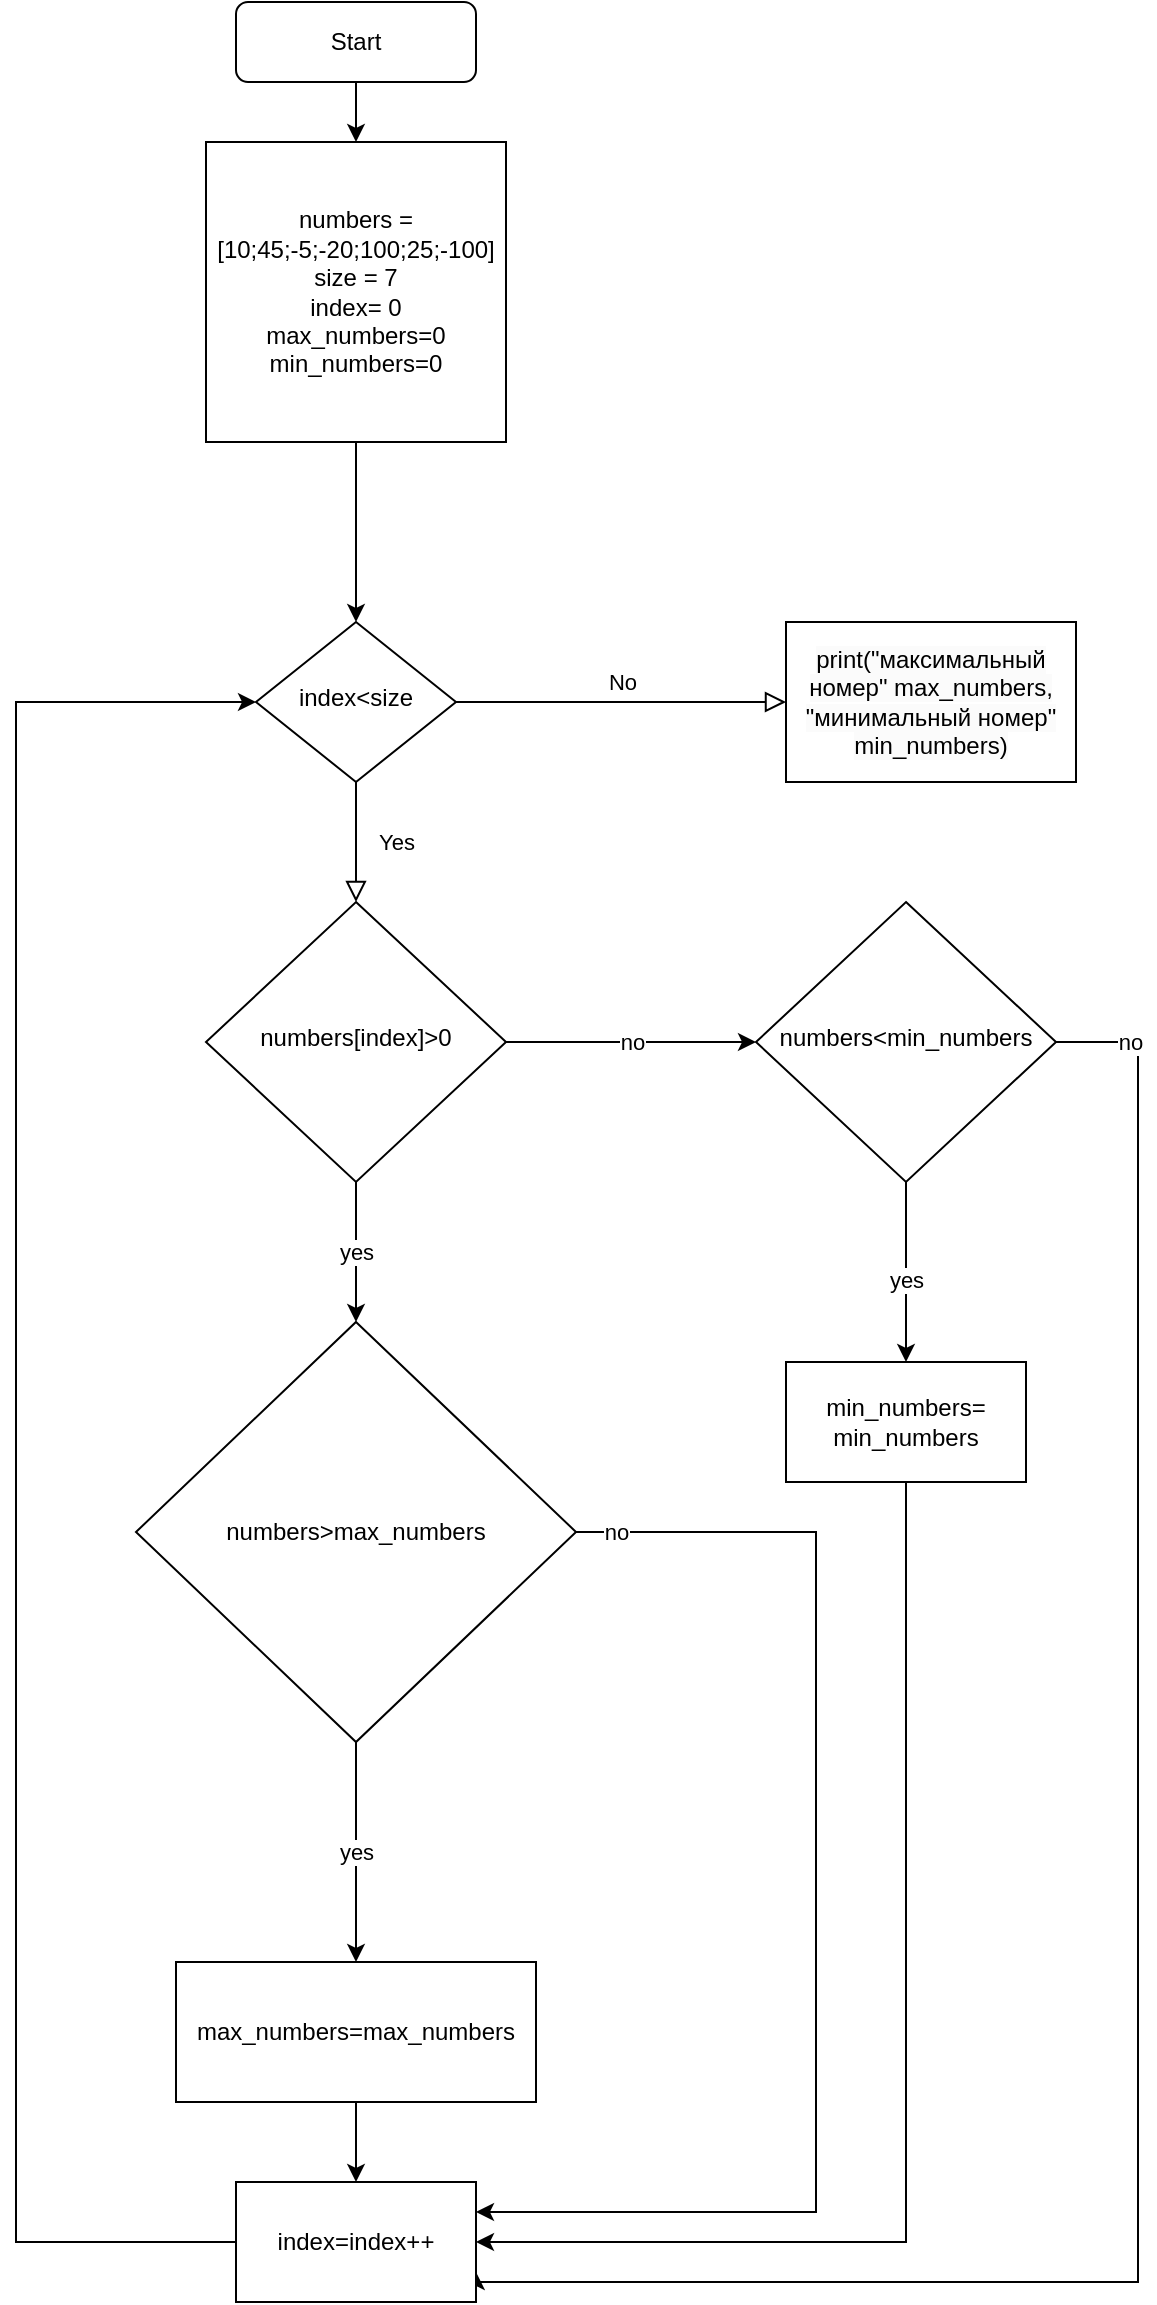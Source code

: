 <mxfile version="22.1.16" type="device">
  <diagram id="C5RBs43oDa-KdzZeNtuy" name="Page-1">
    <mxGraphModel dx="2291" dy="1278" grid="1" gridSize="10" guides="0" tooltips="1" connect="1" arrows="1" fold="1" page="1" pageScale="1" pageWidth="827" pageHeight="1169" math="0" shadow="0">
      <root>
        <mxCell id="WIyWlLk6GJQsqaUBKTNV-0" />
        <mxCell id="WIyWlLk6GJQsqaUBKTNV-1" parent="WIyWlLk6GJQsqaUBKTNV-0" />
        <mxCell id="KvFl0jlDUfqxlcIEJBil-1" style="edgeStyle=orthogonalEdgeStyle;rounded=0;orthogonalLoop=1;jettySize=auto;html=1;" edge="1" parent="WIyWlLk6GJQsqaUBKTNV-1" source="WIyWlLk6GJQsqaUBKTNV-3" target="KvFl0jlDUfqxlcIEJBil-0">
          <mxGeometry relative="1" as="geometry" />
        </mxCell>
        <mxCell id="WIyWlLk6GJQsqaUBKTNV-3" value="Start" style="rounded=1;whiteSpace=wrap;html=1;fontSize=12;glass=0;strokeWidth=1;shadow=0;" parent="WIyWlLk6GJQsqaUBKTNV-1" vertex="1">
          <mxGeometry x="160" width="120" height="40" as="geometry" />
        </mxCell>
        <mxCell id="WIyWlLk6GJQsqaUBKTNV-4" value="Yes" style="rounded=0;html=1;jettySize=auto;orthogonalLoop=1;fontSize=11;endArrow=block;endFill=0;endSize=8;strokeWidth=1;shadow=0;labelBackgroundColor=none;edgeStyle=orthogonalEdgeStyle;" parent="WIyWlLk6GJQsqaUBKTNV-1" source="WIyWlLk6GJQsqaUBKTNV-6" target="WIyWlLk6GJQsqaUBKTNV-10" edge="1">
          <mxGeometry y="20" relative="1" as="geometry">
            <mxPoint as="offset" />
          </mxGeometry>
        </mxCell>
        <mxCell id="WIyWlLk6GJQsqaUBKTNV-5" value="No" style="edgeStyle=orthogonalEdgeStyle;rounded=0;html=1;jettySize=auto;orthogonalLoop=1;fontSize=11;endArrow=block;endFill=0;endSize=8;strokeWidth=1;shadow=0;labelBackgroundColor=none;entryX=0;entryY=0.5;entryDx=0;entryDy=0;" parent="WIyWlLk6GJQsqaUBKTNV-1" source="WIyWlLk6GJQsqaUBKTNV-6" target="KvFl0jlDUfqxlcIEJBil-15" edge="1">
          <mxGeometry y="10" relative="1" as="geometry">
            <mxPoint as="offset" />
            <mxPoint x="431.53" y="351.52" as="targetPoint" />
          </mxGeometry>
        </mxCell>
        <mxCell id="WIyWlLk6GJQsqaUBKTNV-6" value="index&amp;lt;size" style="rhombus;whiteSpace=wrap;html=1;shadow=0;fontFamily=Helvetica;fontSize=12;align=center;strokeWidth=1;spacing=6;spacingTop=-4;" parent="WIyWlLk6GJQsqaUBKTNV-1" vertex="1">
          <mxGeometry x="170" y="310" width="100" height="80" as="geometry" />
        </mxCell>
        <mxCell id="KvFl0jlDUfqxlcIEJBil-7" value="no" style="edgeStyle=orthogonalEdgeStyle;rounded=0;orthogonalLoop=1;jettySize=auto;html=1;entryX=0;entryY=0.5;entryDx=0;entryDy=0;" edge="1" parent="WIyWlLk6GJQsqaUBKTNV-1" source="WIyWlLk6GJQsqaUBKTNV-10" target="KvFl0jlDUfqxlcIEJBil-8">
          <mxGeometry relative="1" as="geometry">
            <mxPoint x="430" y="520" as="targetPoint" />
          </mxGeometry>
        </mxCell>
        <mxCell id="KvFl0jlDUfqxlcIEJBil-21" value="yes" style="edgeStyle=orthogonalEdgeStyle;rounded=0;orthogonalLoop=1;jettySize=auto;html=1;entryX=0.5;entryY=0;entryDx=0;entryDy=0;" edge="1" parent="WIyWlLk6GJQsqaUBKTNV-1" source="WIyWlLk6GJQsqaUBKTNV-10" target="KvFl0jlDUfqxlcIEJBil-20">
          <mxGeometry relative="1" as="geometry" />
        </mxCell>
        <mxCell id="WIyWlLk6GJQsqaUBKTNV-10" value="numbers[index]&amp;gt;0" style="rhombus;whiteSpace=wrap;html=1;shadow=0;fontFamily=Helvetica;fontSize=12;align=center;strokeWidth=1;spacing=6;spacingTop=-4;" parent="WIyWlLk6GJQsqaUBKTNV-1" vertex="1">
          <mxGeometry x="145" y="450" width="150" height="140" as="geometry" />
        </mxCell>
        <mxCell id="KvFl0jlDUfqxlcIEJBil-2" style="edgeStyle=orthogonalEdgeStyle;rounded=0;orthogonalLoop=1;jettySize=auto;html=1;entryX=0.5;entryY=0;entryDx=0;entryDy=0;" edge="1" parent="WIyWlLk6GJQsqaUBKTNV-1" source="KvFl0jlDUfqxlcIEJBil-0" target="WIyWlLk6GJQsqaUBKTNV-6">
          <mxGeometry relative="1" as="geometry">
            <mxPoint x="270" y="240" as="targetPoint" />
          </mxGeometry>
        </mxCell>
        <mxCell id="KvFl0jlDUfqxlcIEJBil-0" value="numbers =[10;45;-5;-20;100;25;-100]&lt;br&gt;size = 7&lt;br&gt;index= 0&lt;br&gt;max_numbers=0&lt;br&gt;min_numbers=0" style="whiteSpace=wrap;html=1;aspect=fixed;" vertex="1" parent="WIyWlLk6GJQsqaUBKTNV-1">
          <mxGeometry x="145" y="70" width="150" height="150" as="geometry" />
        </mxCell>
        <mxCell id="KvFl0jlDUfqxlcIEJBil-10" value="yes" style="edgeStyle=orthogonalEdgeStyle;rounded=0;orthogonalLoop=1;jettySize=auto;html=1;entryX=0.5;entryY=0;entryDx=0;entryDy=0;" edge="1" parent="WIyWlLk6GJQsqaUBKTNV-1" source="KvFl0jlDUfqxlcIEJBil-8" target="KvFl0jlDUfqxlcIEJBil-11">
          <mxGeometry x="0.086" relative="1" as="geometry">
            <mxPoint x="495" y="640" as="targetPoint" />
            <mxPoint as="offset" />
          </mxGeometry>
        </mxCell>
        <mxCell id="KvFl0jlDUfqxlcIEJBil-19" value="no" style="edgeStyle=orthogonalEdgeStyle;rounded=0;orthogonalLoop=1;jettySize=auto;html=1;entryX=1;entryY=0.75;entryDx=0;entryDy=0;" edge="1" parent="WIyWlLk6GJQsqaUBKTNV-1" target="KvFl0jlDUfqxlcIEJBil-13">
          <mxGeometry x="-0.926" relative="1" as="geometry">
            <mxPoint x="360" y="1270" as="targetPoint" />
            <mxPoint x="570" y="520" as="sourcePoint" />
            <Array as="points">
              <mxPoint x="611" y="520" />
              <mxPoint x="611" y="1140" />
              <mxPoint x="280" y="1140" />
            </Array>
            <mxPoint as="offset" />
          </mxGeometry>
        </mxCell>
        <mxCell id="KvFl0jlDUfqxlcIEJBil-8" value="numbers&amp;lt;min_numbers" style="rhombus;whiteSpace=wrap;html=1;shadow=0;fontFamily=Helvetica;fontSize=12;align=center;strokeWidth=1;spacing=6;spacingTop=-4;" vertex="1" parent="WIyWlLk6GJQsqaUBKTNV-1">
          <mxGeometry x="420" y="450" width="150" height="140" as="geometry" />
        </mxCell>
        <mxCell id="KvFl0jlDUfqxlcIEJBil-17" style="edgeStyle=orthogonalEdgeStyle;rounded=0;orthogonalLoop=1;jettySize=auto;html=1;entryX=1;entryY=0.5;entryDx=0;entryDy=0;exitX=0.5;exitY=1;exitDx=0;exitDy=0;" edge="1" parent="WIyWlLk6GJQsqaUBKTNV-1" source="KvFl0jlDUfqxlcIEJBil-11" target="KvFl0jlDUfqxlcIEJBil-13">
          <mxGeometry relative="1" as="geometry" />
        </mxCell>
        <mxCell id="KvFl0jlDUfqxlcIEJBil-11" value="min_numbers= min_numbers" style="rounded=0;whiteSpace=wrap;html=1;" vertex="1" parent="WIyWlLk6GJQsqaUBKTNV-1">
          <mxGeometry x="435" y="680" width="120" height="60" as="geometry" />
        </mxCell>
        <mxCell id="KvFl0jlDUfqxlcIEJBil-29" style="edgeStyle=orthogonalEdgeStyle;rounded=0;orthogonalLoop=1;jettySize=auto;html=1;entryX=0;entryY=0.5;entryDx=0;entryDy=0;" edge="1" parent="WIyWlLk6GJQsqaUBKTNV-1" source="KvFl0jlDUfqxlcIEJBil-13" target="WIyWlLk6GJQsqaUBKTNV-6">
          <mxGeometry relative="1" as="geometry">
            <Array as="points">
              <mxPoint x="50" y="1120" />
              <mxPoint x="50" y="350" />
            </Array>
          </mxGeometry>
        </mxCell>
        <mxCell id="KvFl0jlDUfqxlcIEJBil-13" value="index=index++" style="rounded=0;whiteSpace=wrap;html=1;" vertex="1" parent="WIyWlLk6GJQsqaUBKTNV-1">
          <mxGeometry x="160" y="1090" width="120" height="60" as="geometry" />
        </mxCell>
        <mxCell id="KvFl0jlDUfqxlcIEJBil-15" value="&lt;br&gt;&lt;span style=&quot;border-color: var(--border-color); color: rgb(0, 0, 0); font-family: Helvetica; font-size: 12px; font-style: normal; font-variant-ligatures: normal; font-variant-caps: normal; font-weight: 400; letter-spacing: normal; orphans: 2; text-align: center; text-indent: 0px; text-transform: none; widows: 2; word-spacing: 0px; -webkit-text-stroke-width: 0px; text-decoration-thickness: initial; text-decoration-style: initial; text-decoration-color: initial; background-color: rgb(251, 251, 251); float: none; display: inline !important;&quot;&gt;print(&quot;максимальный номер&quot; max_numbers,&lt;/span&gt;&lt;br style=&quot;border-color: var(--border-color); color: rgb(0, 0, 0); font-family: Helvetica; font-size: 12px; font-style: normal; font-variant-ligatures: normal; font-variant-caps: normal; font-weight: 400; letter-spacing: normal; orphans: 2; text-align: center; text-indent: 0px; text-transform: none; widows: 2; word-spacing: 0px; -webkit-text-stroke-width: 0px; text-decoration-thickness: initial; text-decoration-style: initial; text-decoration-color: initial; background-color: rgb(251, 251, 251);&quot;&gt;&lt;span style=&quot;border-color: var(--border-color); color: rgb(0, 0, 0); font-family: Helvetica; font-size: 12px; font-style: normal; font-variant-ligatures: normal; font-variant-caps: normal; font-weight: 400; letter-spacing: normal; orphans: 2; text-align: center; text-indent: 0px; text-transform: none; widows: 2; word-spacing: 0px; -webkit-text-stroke-width: 0px; text-decoration-thickness: initial; text-decoration-style: initial; text-decoration-color: initial; background-color: rgb(251, 251, 251); float: none; display: inline !important;&quot;&gt;&quot;минимальный номер&quot; min_numbers)&lt;/span&gt;&lt;br style=&quot;border-color: var(--border-color); color: rgb(0, 0, 0); font-family: Helvetica; font-size: 12px; font-style: normal; font-variant-ligatures: normal; font-variant-caps: normal; font-weight: 400; letter-spacing: normal; orphans: 2; text-align: center; text-indent: 0px; text-transform: none; widows: 2; word-spacing: 0px; -webkit-text-stroke-width: 0px; background-color: rgb(251, 251, 251); text-decoration-thickness: initial; text-decoration-style: initial; text-decoration-color: initial;&quot;&gt;&lt;br&gt;" style="rounded=0;whiteSpace=wrap;html=1;" vertex="1" parent="WIyWlLk6GJQsqaUBKTNV-1">
          <mxGeometry x="435" y="310" width="145" height="80" as="geometry" />
        </mxCell>
        <mxCell id="KvFl0jlDUfqxlcIEJBil-22" value="no" style="edgeStyle=orthogonalEdgeStyle;rounded=0;orthogonalLoop=1;jettySize=auto;html=1;entryX=1;entryY=0.25;entryDx=0;entryDy=0;" edge="1" parent="WIyWlLk6GJQsqaUBKTNV-1" source="KvFl0jlDUfqxlcIEJBil-20" target="KvFl0jlDUfqxlcIEJBil-13">
          <mxGeometry x="-0.938" relative="1" as="geometry">
            <Array as="points">
              <mxPoint x="450" y="765" />
              <mxPoint x="450" y="1105" />
            </Array>
            <mxPoint as="offset" />
          </mxGeometry>
        </mxCell>
        <mxCell id="KvFl0jlDUfqxlcIEJBil-23" value="yes" style="edgeStyle=orthogonalEdgeStyle;rounded=0;orthogonalLoop=1;jettySize=auto;html=1;entryX=0.5;entryY=0;entryDx=0;entryDy=0;" edge="1" parent="WIyWlLk6GJQsqaUBKTNV-1" source="KvFl0jlDUfqxlcIEJBil-20" target="KvFl0jlDUfqxlcIEJBil-28">
          <mxGeometry relative="1" as="geometry">
            <mxPoint x="220" y="960" as="targetPoint" />
          </mxGeometry>
        </mxCell>
        <mxCell id="KvFl0jlDUfqxlcIEJBil-20" value="numbers&amp;gt;max_numbers" style="rhombus;whiteSpace=wrap;html=1;" vertex="1" parent="WIyWlLk6GJQsqaUBKTNV-1">
          <mxGeometry x="110" y="660" width="220" height="210" as="geometry" />
        </mxCell>
        <mxCell id="KvFl0jlDUfqxlcIEJBil-27" style="edgeStyle=orthogonalEdgeStyle;rounded=0;orthogonalLoop=1;jettySize=auto;html=1;exitX=0.5;exitY=1;exitDx=0;exitDy=0;" edge="1" parent="WIyWlLk6GJQsqaUBKTNV-1" source="KvFl0jlDUfqxlcIEJBil-28" target="KvFl0jlDUfqxlcIEJBil-13">
          <mxGeometry relative="1" as="geometry">
            <mxPoint x="220" y="1120" as="sourcePoint" />
          </mxGeometry>
        </mxCell>
        <mxCell id="KvFl0jlDUfqxlcIEJBil-28" value="max_numbers=max_numbers" style="rounded=0;whiteSpace=wrap;html=1;" vertex="1" parent="WIyWlLk6GJQsqaUBKTNV-1">
          <mxGeometry x="130" y="980" width="180" height="70" as="geometry" />
        </mxCell>
      </root>
    </mxGraphModel>
  </diagram>
</mxfile>
